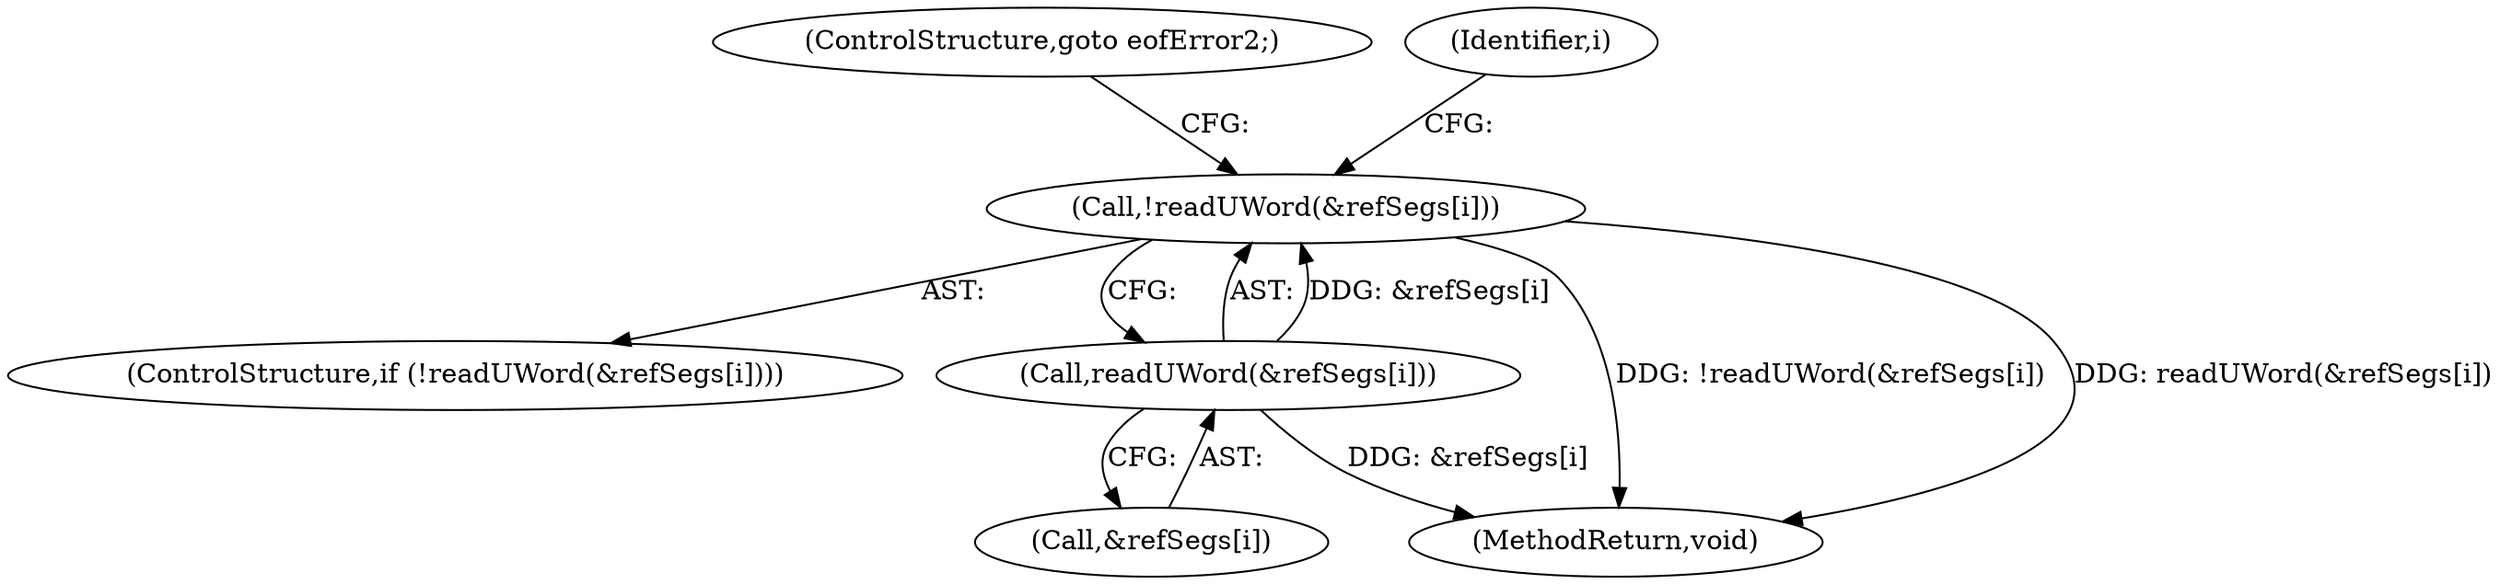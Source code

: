digraph "0_poppler_58e04a08afee39370283c494ee2e4e392fd3b684@API" {
"1000260" [label="(Call,!readUWord(&refSegs[i]))"];
"1000261" [label="(Call,readUWord(&refSegs[i]))"];
"1000259" [label="(ControlStructure,if (!readUWord(&refSegs[i])))"];
"1000261" [label="(Call,readUWord(&refSegs[i]))"];
"1000580" [label="(MethodReturn,void)"];
"1000260" [label="(Call,!readUWord(&refSegs[i]))"];
"1000267" [label="(ControlStructure,goto eofError2;)"];
"1000257" [label="(Identifier,i)"];
"1000262" [label="(Call,&refSegs[i])"];
"1000260" -> "1000259"  [label="AST: "];
"1000260" -> "1000261"  [label="CFG: "];
"1000261" -> "1000260"  [label="AST: "];
"1000267" -> "1000260"  [label="CFG: "];
"1000257" -> "1000260"  [label="CFG: "];
"1000260" -> "1000580"  [label="DDG: !readUWord(&refSegs[i])"];
"1000260" -> "1000580"  [label="DDG: readUWord(&refSegs[i])"];
"1000261" -> "1000260"  [label="DDG: &refSegs[i]"];
"1000261" -> "1000262"  [label="CFG: "];
"1000262" -> "1000261"  [label="AST: "];
"1000261" -> "1000580"  [label="DDG: &refSegs[i]"];
}
